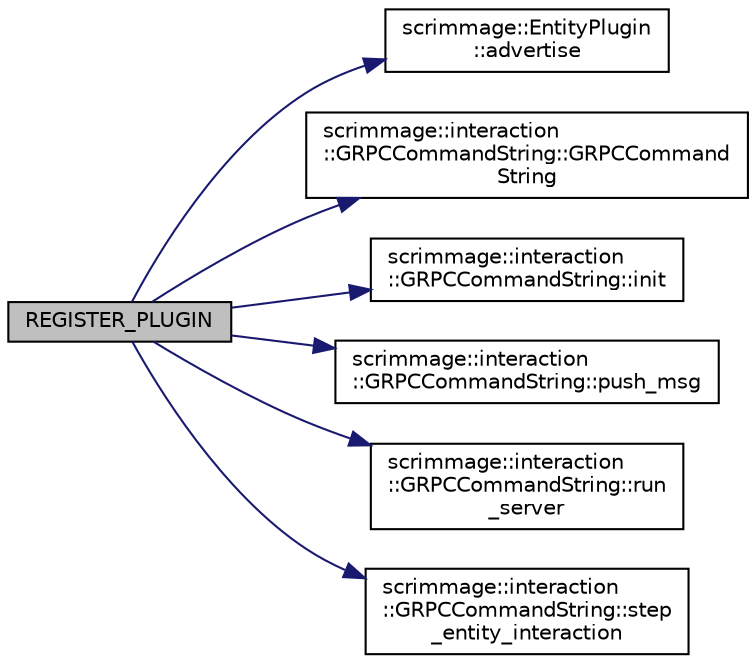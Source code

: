digraph "REGISTER_PLUGIN"
{
 // LATEX_PDF_SIZE
  edge [fontname="Helvetica",fontsize="10",labelfontname="Helvetica",labelfontsize="10"];
  node [fontname="Helvetica",fontsize="10",shape=record];
  rankdir="LR";
  Node1 [label="REGISTER_PLUGIN",height=0.2,width=0.4,color="black", fillcolor="grey75", style="filled", fontcolor="black",tooltip=" "];
  Node1 -> Node2 [color="midnightblue",fontsize="10",style="solid",fontname="Helvetica"];
  Node2 [label="scrimmage::EntityPlugin\l::advertise",height=0.2,width=0.4,color="black", fillcolor="white", style="filled",URL="$classscrimmage_1_1EntityPlugin.html#aa4237f084247e93ca942aa70708aad03",tooltip=" "];
  Node1 -> Node3 [color="midnightblue",fontsize="10",style="solid",fontname="Helvetica"];
  Node3 [label="scrimmage::interaction\l::GRPCCommandString::GRPCCommand\lString",height=0.2,width=0.4,color="black", fillcolor="white", style="filled",URL="$classscrimmage_1_1interaction_1_1GRPCCommandString.html#a6b6ecb2e23bef3bd355f099a9e9cd1f3",tooltip=" "];
  Node1 -> Node4 [color="midnightblue",fontsize="10",style="solid",fontname="Helvetica"];
  Node4 [label="scrimmage::interaction\l::GRPCCommandString::init",height=0.2,width=0.4,color="black", fillcolor="white", style="filled",URL="$classscrimmage_1_1interaction_1_1GRPCCommandString.html#a570a4949499f74f4ecef9aff594ddfcb",tooltip=" "];
  Node1 -> Node5 [color="midnightblue",fontsize="10",style="solid",fontname="Helvetica"];
  Node5 [label="scrimmage::interaction\l::GRPCCommandString::push_msg",height=0.2,width=0.4,color="black", fillcolor="white", style="filled",URL="$classscrimmage_1_1interaction_1_1GRPCCommandString.html#a9d21fd8833e41d0b1a32051c769627c6",tooltip=" "];
  Node1 -> Node6 [color="midnightblue",fontsize="10",style="solid",fontname="Helvetica"];
  Node6 [label="scrimmage::interaction\l::GRPCCommandString::run\l_server",height=0.2,width=0.4,color="black", fillcolor="white", style="filled",URL="$classscrimmage_1_1interaction_1_1GRPCCommandString.html#a583161bcc0fc9fd899f799b14170db68",tooltip=" "];
  Node1 -> Node7 [color="midnightblue",fontsize="10",style="solid",fontname="Helvetica"];
  Node7 [label="scrimmage::interaction\l::GRPCCommandString::step\l_entity_interaction",height=0.2,width=0.4,color="black", fillcolor="white", style="filled",URL="$classscrimmage_1_1interaction_1_1GRPCCommandString.html#a98d5b87f39d1240ef475e3a00df0610e",tooltip=" "];
}
